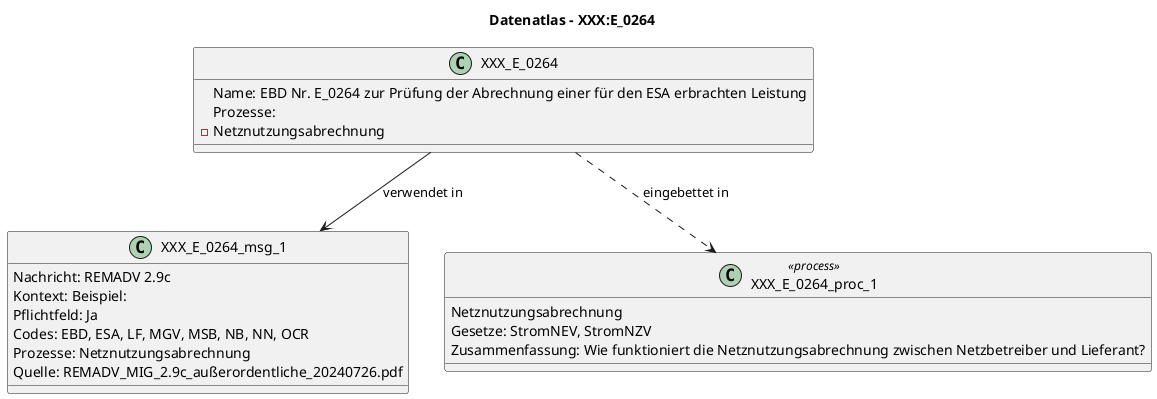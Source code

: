 @startuml
title Datenatlas – XXX:E_0264
class XXX_E_0264 {
  Name: EBD Nr. E_0264 zur Prüfung der Abrechnung einer für den ESA erbrachten Leistung
  Prozesse:
    - Netznutzungsabrechnung
}
class XXX_E_0264_msg_1 {
  Nachricht: REMADV 2.9c
  Kontext: Beispiel:
  Pflichtfeld: Ja
  Codes: EBD, ESA, LF, MGV, MSB, NB, NN, OCR
  Prozesse: Netznutzungsabrechnung
  Quelle: REMADV_MIG_2.9c_außerordentliche_20240726.pdf
}
XXX_E_0264 --> XXX_E_0264_msg_1 : verwendet in
class XXX_E_0264_proc_1 <<process>> {
  Netznutzungsabrechnung
  Gesetze: StromNEV, StromNZV
  Zusammenfassung: Wie funktioniert die Netznutzungsabrechnung zwischen Netzbetreiber und Lieferant?
}
XXX_E_0264 ..> XXX_E_0264_proc_1 : eingebettet in
@enduml